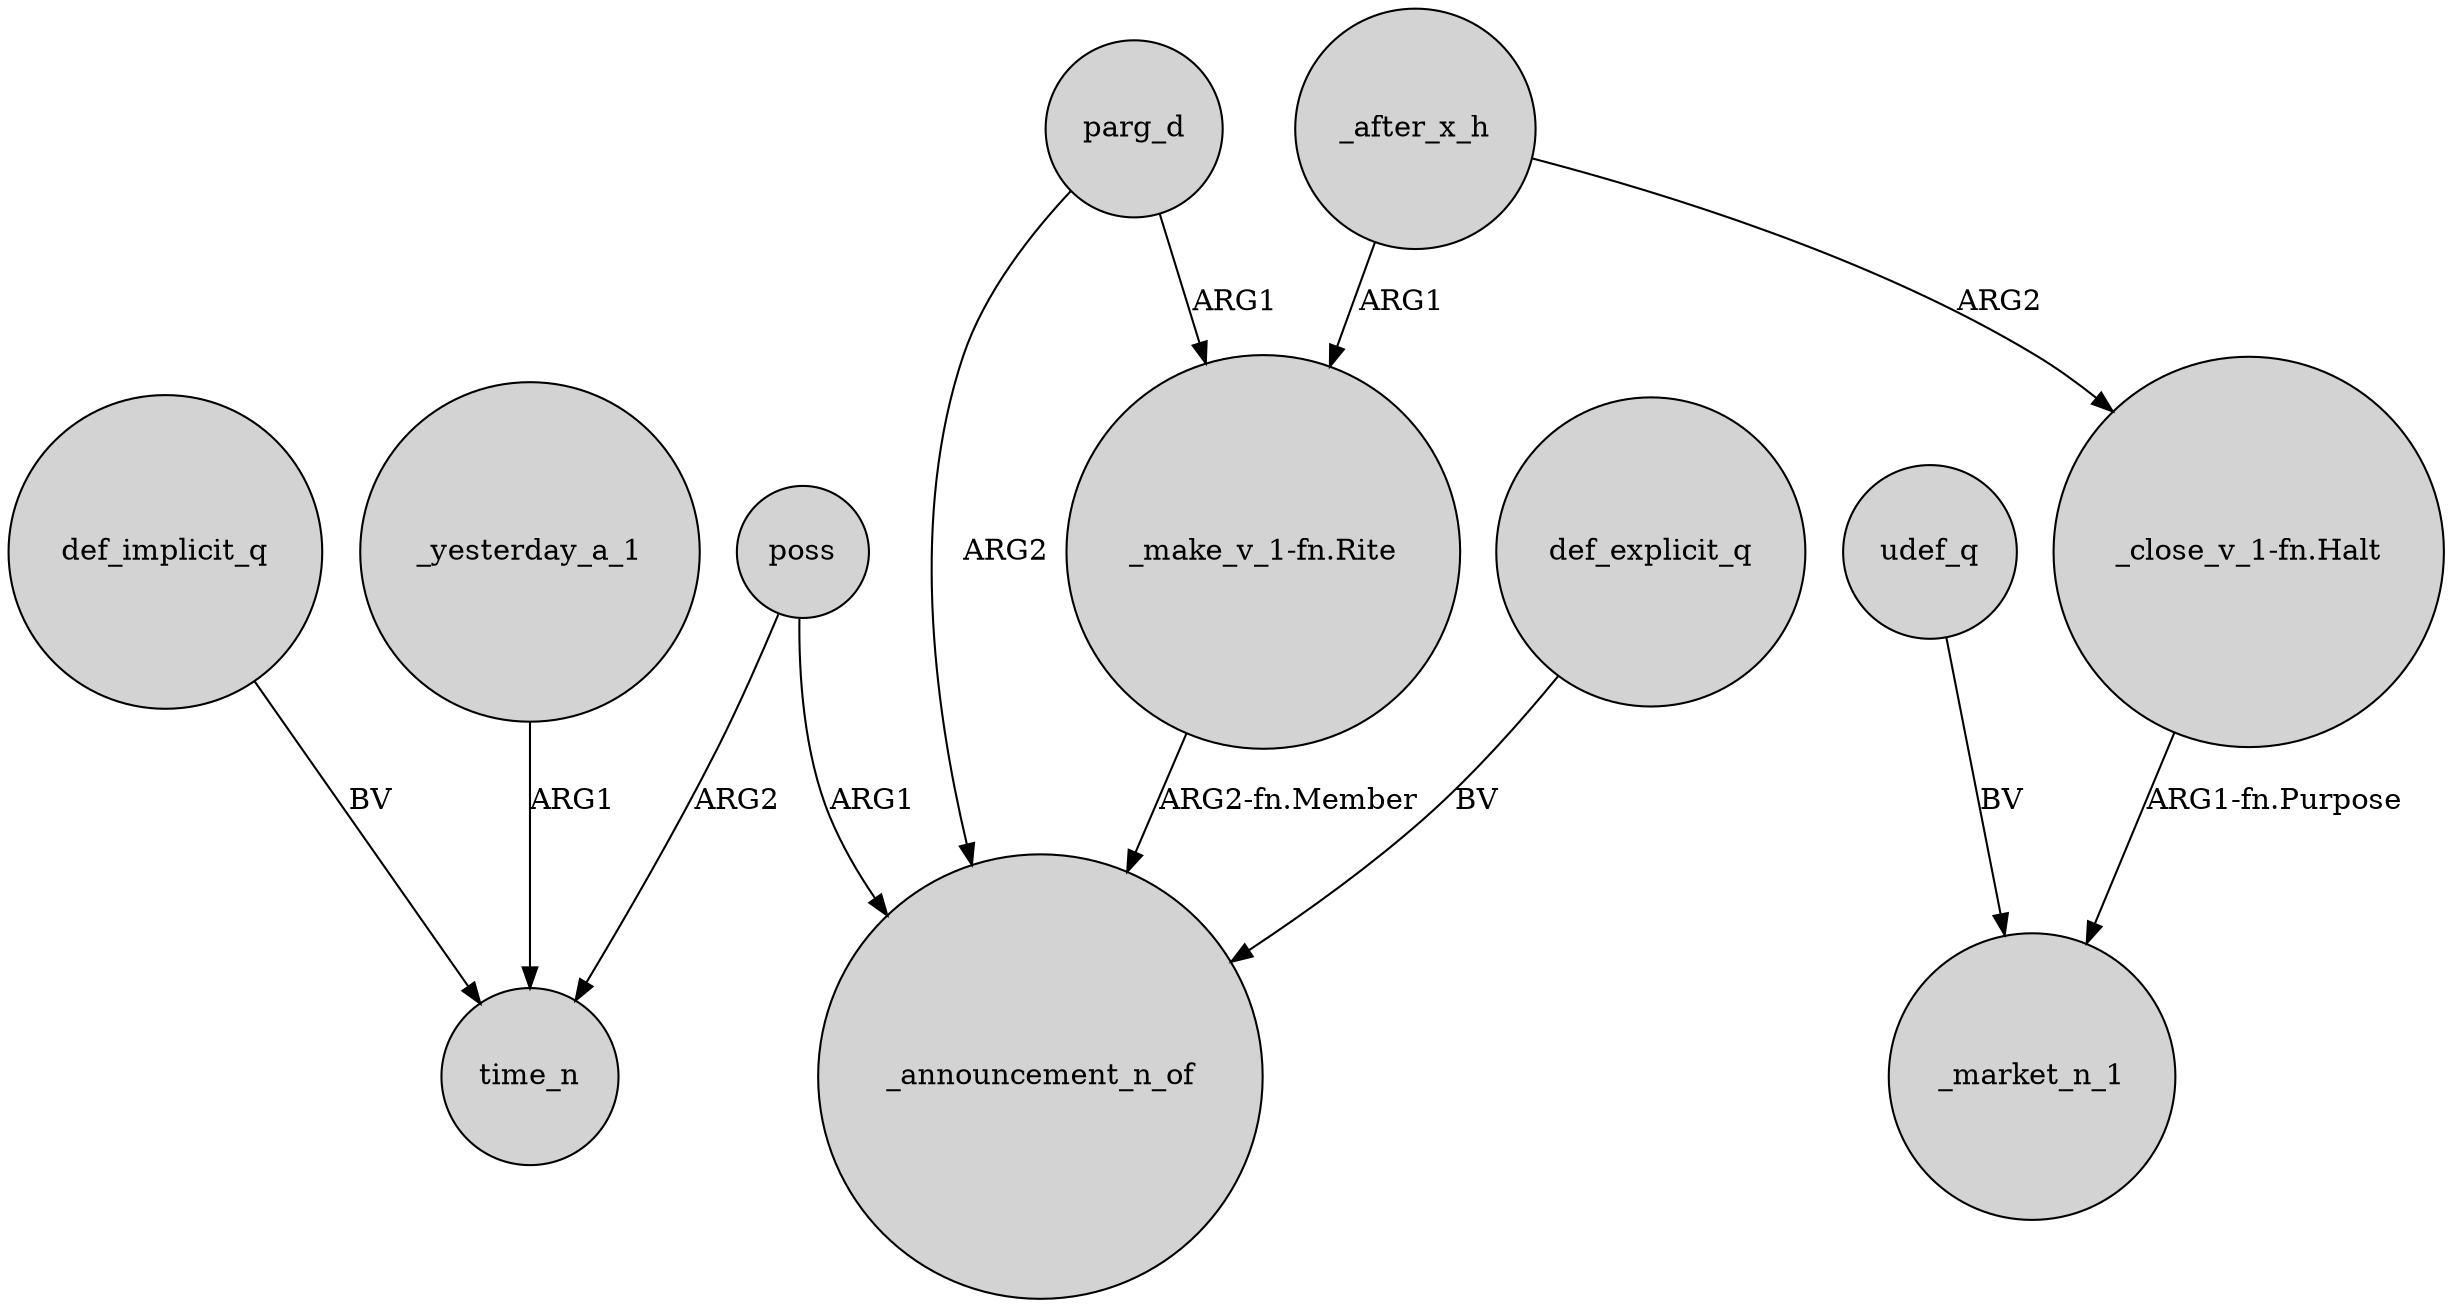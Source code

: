 digraph {
	node [shape=circle style=filled]
	_after_x_h -> "_make_v_1-fn.Rite" [label=ARG1]
	poss -> _announcement_n_of [label=ARG1]
	parg_d -> "_make_v_1-fn.Rite" [label=ARG1]
	parg_d -> _announcement_n_of [label=ARG2]
	_after_x_h -> "_close_v_1-fn.Halt" [label=ARG2]
	"_close_v_1-fn.Halt" -> _market_n_1 [label="ARG1-fn.Purpose"]
	"_make_v_1-fn.Rite" -> _announcement_n_of [label="ARG2-fn.Member"]
	def_implicit_q -> time_n [label=BV]
	def_explicit_q -> _announcement_n_of [label=BV]
	udef_q -> _market_n_1 [label=BV]
	poss -> time_n [label=ARG2]
	_yesterday_a_1 -> time_n [label=ARG1]
}
